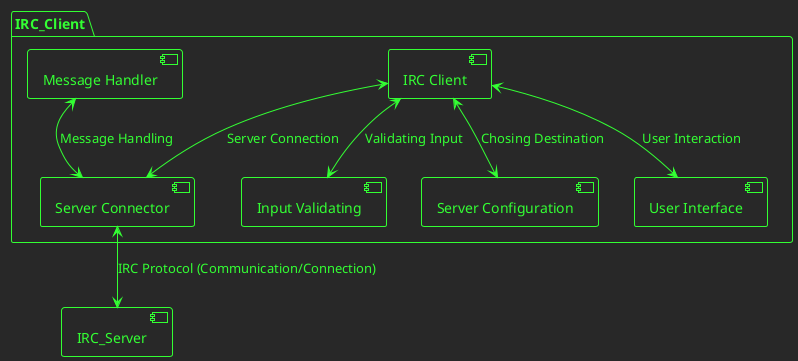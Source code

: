 @startuml
!theme crt-green
package IRC_Client {
  [IRC Client] as Client
  [User Interface] as UI
  [Message Handler] as Handler
  [Server Connector] as Connector
  [Input Validating] as Validator
  [Server Configuration] as Config
}

component IRC_Server as Server

Client <--> UI : User Interaction
Client <--> Validator : Validating Input
Client <--> Config : Chosing Destination
Client <--> Connector : Server Connection
Connector <--> Server : IRC Protocol (Communication/Connection)


Handler <--> Connector : Message Handling
@enduml
